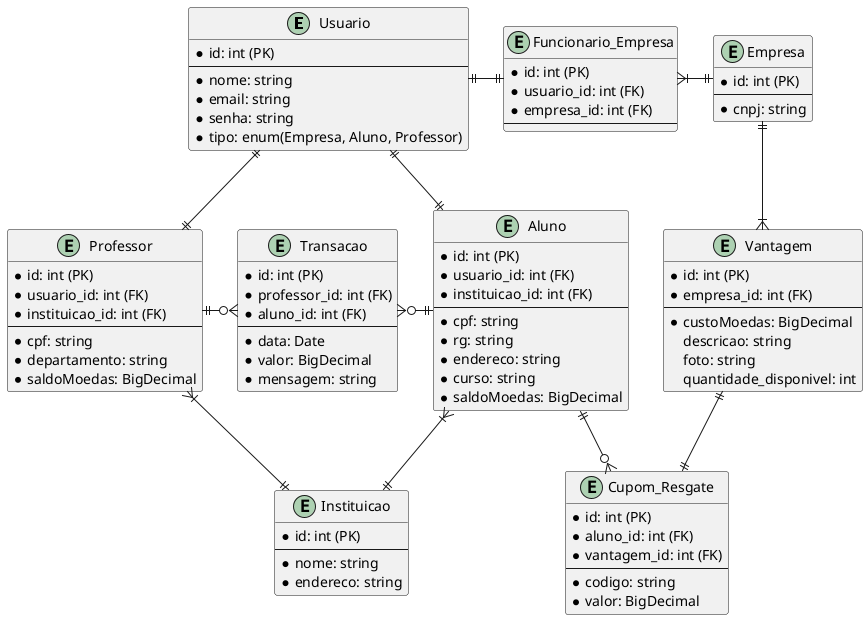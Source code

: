 @startuml Modelo Entidade Relacionamento

entity "Usuario" as user {
  * id: int (PK)
  --
  * nome: string
  * email: string
  * senha: string
  * tipo: enum(Empresa, Aluno, Professor)
}

entity "Aluno" as student {
  * id: int (PK)
  * usuario_id: int (FK)
  * instituicao_id: int (FK)
  --
  * cpf: string
  * rg: string
  * endereco: string
  * curso: string
  * saldoMoedas: BigDecimal
}

entity "Professor" as teacher {
  * id: int (PK)
  * usuario_id: int (FK)
  * instituicao_id: int (FK)
  --
  * cpf: string
  * departamento: string
  * saldoMoedas: BigDecimal
}

entity "Funcionario_Empresa" as companyEmployee {
  * id: int (PK)
  * usuario_id: int (FK)
  * empresa_id: int (FK)
  --
}

' ---

entity "Instituicao" as institution {
  * id: int (PK)
  --
  * nome: string
  * endereco: string
}

entity "Empresa" as company {
  * id: int (PK)
  --
  * cnpj: string
}

entity "Vantagem" as advantage {
  * id: int (PK)
  * empresa_id: int (FK)
  --
  * custoMoedas: BigDecimal
  descricao: string
  foto: string
  quantidade_disponivel: int
}

entity "Cupom_Resgate" as redemptionCoupon {
  * id: int (PK)
  * aluno_id: int (FK)
  * vantagem_id: int (FK)
  --
  * codigo: string
  * valor: BigDecimal
}

entity "Transacao" as transaction {
  * id: int (PK)
  * professor_id: int (FK)
  * aluno_id: int (FK)
  --
  * data: Date
  * valor: BigDecimal
  * mensagem: string
}

' ---

user ||--|| student
user ||--|| teacher
user ||-r-|| companyEmployee

institution ||-u-|{ teacher
institution ||-u-|{ student

transaction }o-r-|| student
transaction }o-l-|| teacher

company ||--|{ advantage
company ||-l-|{ companyEmployee

advantage ||--|| redemptionCoupon

student ||--o{ redemptionCoupon

@enduml
